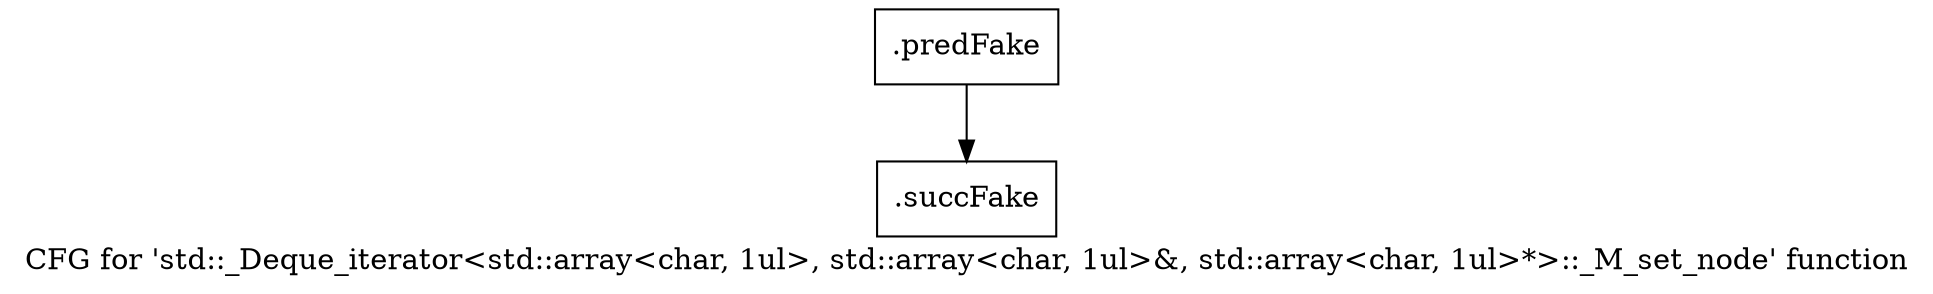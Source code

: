 digraph "CFG for 'std::_Deque_iterator\<std::array\<char, 1ul\>, std::array\<char, 1ul\>&, std::array\<char, 1ul\>*\>::_M_set_node' function" {
	label="CFG for 'std::_Deque_iterator\<std::array\<char, 1ul\>, std::array\<char, 1ul\>&, std::array\<char, 1ul\>*\>::_M_set_node' function";

	Node0x51a5980 [shape=record,filename="",linenumber="",label="{.predFake}"];
	Node0x51a5980 -> Node0x50985c0[ callList="" memoryops="" filename="/home/akhilkushe/Xilinx/Vitis_HLS/2021.2/tps/lnx64/gcc-6.2.0/lib/gcc/x86_64-pc-linux-gnu/6.2.0/../../../../include/c++/6.2.0/bits/stl_deque.h" execusionnum="2"];
	Node0x50985c0 [shape=record,filename="/home/akhilkushe/Xilinx/Vitis_HLS/2021.2/tps/lnx64/gcc-6.2.0/lib/gcc/x86_64-pc-linux-gnu/6.2.0/../../../../include/c++/6.2.0/bits/stl_deque.h",linenumber="257",label="{.succFake}"];
}
